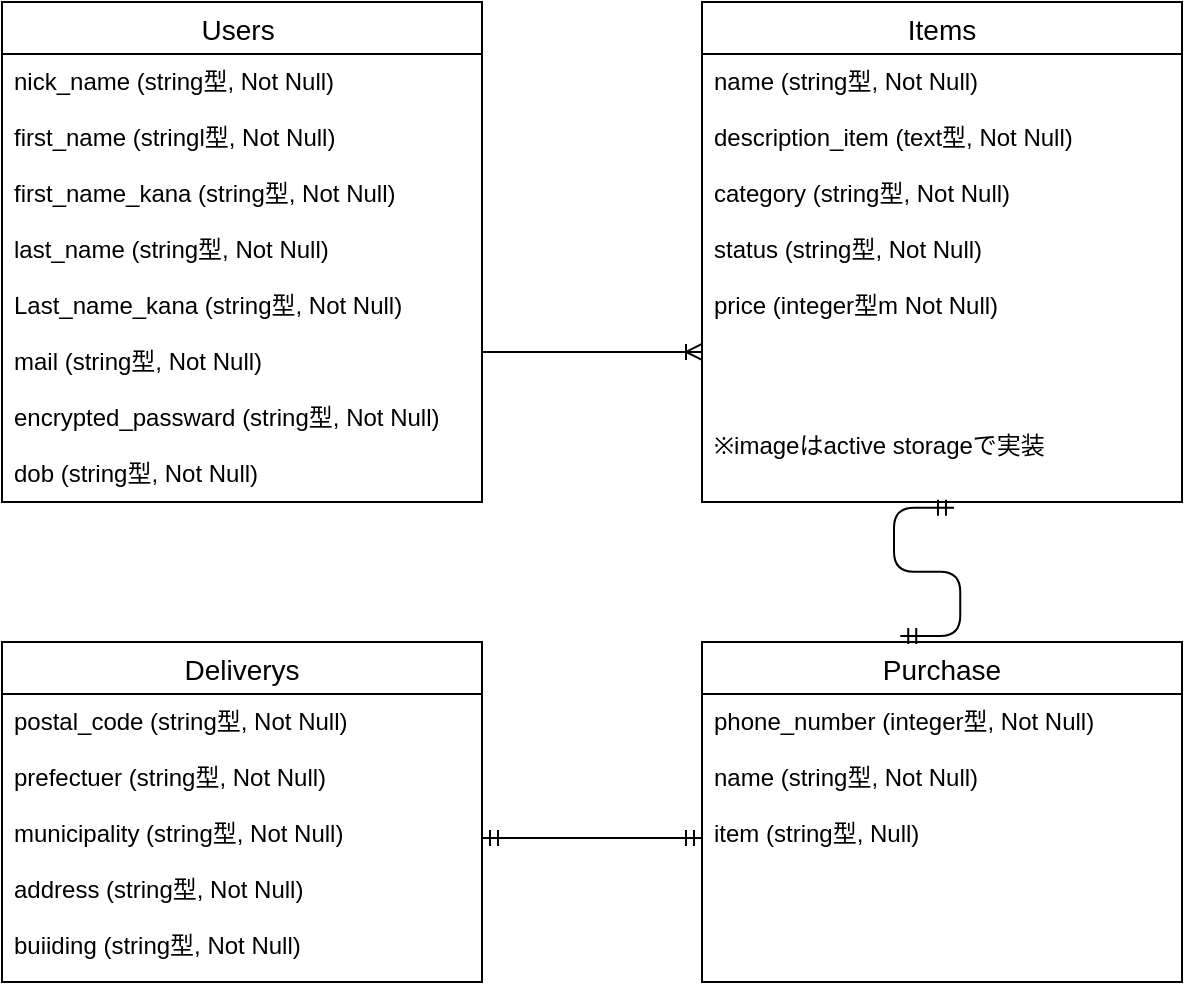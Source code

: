 <mxfile>
    <diagram id="F8fzIC7VnS97fZQAjS4g" name="ページ1">
        <mxGraphModel dx="521" dy="520" grid="1" gridSize="10" guides="1" tooltips="1" connect="1" arrows="1" fold="1" page="1" pageScale="1" pageWidth="827" pageHeight="1169" math="0" shadow="0">
            <root>
                <mxCell id="0"/>
                <mxCell id="1" parent="0"/>
                <mxCell id="71" value="Users " style="swimlane;fontStyle=0;childLayout=stackLayout;horizontal=1;startSize=26;horizontalStack=0;resizeParent=1;resizeParentMax=0;resizeLast=0;collapsible=1;marginBottom=0;align=center;fontSize=14;" parent="1" vertex="1">
                    <mxGeometry x="10" y="80" width="240" height="250" as="geometry"/>
                </mxCell>
                <mxCell id="74" value="nick_name (string型, Not Null)&#10;&#10;first_name (stringl型, Not Null)&#10;&#10;first_name_kana (string型, Not Null)&#10;&#10;last_name (string型, Not Null)&#10;&#10;Last_name_kana (string型, Not Null)&#10;&#10;mail (string型, Not Null)&#10;&#10;encrypted_passward (string型, Not Null)&#10;&#10;dob (string型, Not Null)" style="text;strokeColor=none;fillColor=none;spacingLeft=4;spacingRight=4;overflow=hidden;rotatable=0;points=[[0,0.5],[1,0.5]];portConstraint=eastwest;fontSize=12;" parent="71" vertex="1">
                    <mxGeometry y="26" width="240" height="224" as="geometry"/>
                </mxCell>
                <mxCell id="75" value="Items" style="swimlane;fontStyle=0;childLayout=stackLayout;horizontal=1;startSize=26;horizontalStack=0;resizeParent=1;resizeParentMax=0;resizeLast=0;collapsible=1;marginBottom=0;align=center;fontSize=14;" parent="1" vertex="1">
                    <mxGeometry x="360" y="80" width="240" height="250" as="geometry"/>
                </mxCell>
                <mxCell id="77" value="name (string型, Not Null)&#10;&#10;description_item (text型, Not Null)&#10;&#10;category (string型, Not Null)&#10;&#10;status (string型, Not Null)&#10;&#10;price (integer型m Not Null)&#10;&#10;&#10;&#10;&#10;※imageはactive storageで実装" style="text;strokeColor=none;fillColor=none;spacingLeft=4;spacingRight=4;overflow=hidden;rotatable=0;points=[[0,0.5],[1,0.5]];portConstraint=eastwest;fontSize=12;fontStyle=0" parent="75" vertex="1">
                    <mxGeometry y="26" width="240" height="224" as="geometry"/>
                </mxCell>
                <mxCell id="83" value="Purchase" style="swimlane;fontStyle=0;childLayout=stackLayout;horizontal=1;startSize=26;horizontalStack=0;resizeParent=1;resizeParentMax=0;resizeLast=0;collapsible=1;marginBottom=0;align=center;fontSize=14;" parent="1" vertex="1">
                    <mxGeometry x="360" y="400" width="240" height="170" as="geometry"/>
                </mxCell>
                <mxCell id="85" value="phone_number (integer型, Not Null)&#10;&#10;name (string型, Not Null)&#10;&#10;item (string型, Null)" style="text;strokeColor=none;fillColor=none;spacingLeft=4;spacingRight=4;overflow=hidden;rotatable=0;points=[[0,0.5],[1,0.5]];portConstraint=eastwest;fontSize=12;" parent="83" vertex="1">
                    <mxGeometry y="26" width="240" height="144" as="geometry"/>
                </mxCell>
                <mxCell id="90" value="Deliverys" style="swimlane;fontStyle=0;childLayout=stackLayout;horizontal=1;startSize=26;horizontalStack=0;resizeParent=1;resizeParentMax=0;resizeLast=0;collapsible=1;marginBottom=0;align=center;fontSize=14;" parent="1" vertex="1">
                    <mxGeometry x="10" y="400" width="240" height="170" as="geometry"/>
                </mxCell>
                <mxCell id="93" value="postal_code (string型, Not Null)&#10;&#10;prefectuer (string型, Not Null)&#10;&#10;municipality (string型, Not Null)&#10;&#10;address (string型, Not Null)&#10;&#10;buiiding (string型, Not Null)" style="text;strokeColor=none;fillColor=none;spacingLeft=4;spacingRight=4;overflow=hidden;rotatable=0;points=[[0,0.5],[1,0.5]];portConstraint=eastwest;fontSize=12;" parent="90" vertex="1">
                    <mxGeometry y="26" width="240" height="144" as="geometry"/>
                </mxCell>
                <mxCell id="94" value="" style="edgeStyle=entityRelationEdgeStyle;fontSize=12;html=1;endArrow=ERoneToMany;entryX=0;entryY=0.665;entryDx=0;entryDy=0;entryPerimeter=0;" parent="1" target="77" edge="1">
                    <mxGeometry width="100" height="100" relative="1" as="geometry">
                        <mxPoint x="250" y="255" as="sourcePoint"/>
                        <mxPoint x="350" y="155" as="targetPoint"/>
                    </mxGeometry>
                </mxCell>
                <mxCell id="97" value="" style="edgeStyle=entityRelationEdgeStyle;fontSize=12;html=1;endArrow=ERmandOne;startArrow=ERmandOne;exitX=1;exitY=0.5;exitDx=0;exitDy=0;entryX=0;entryY=0.5;entryDx=0;entryDy=0;" parent="1" source="93" target="85" edge="1">
                    <mxGeometry width="100" height="100" relative="1" as="geometry">
                        <mxPoint x="230" y="400" as="sourcePoint"/>
                        <mxPoint x="330" y="300" as="targetPoint"/>
                    </mxGeometry>
                </mxCell>
                <mxCell id="98" value="" style="edgeStyle=entityRelationEdgeStyle;fontSize=12;html=1;endArrow=ERmandOne;startArrow=ERmandOne;entryX=0.525;entryY=1.013;entryDx=0;entryDy=0;entryPerimeter=0;exitX=0.413;exitY=-0.018;exitDx=0;exitDy=0;exitPerimeter=0;" edge="1" parent="1" source="83" target="77">
                    <mxGeometry width="100" height="100" relative="1" as="geometry">
                        <mxPoint x="230" y="400" as="sourcePoint"/>
                        <mxPoint x="330" y="300" as="targetPoint"/>
                    </mxGeometry>
                </mxCell>
            </root>
        </mxGraphModel>
    </diagram>
</mxfile>